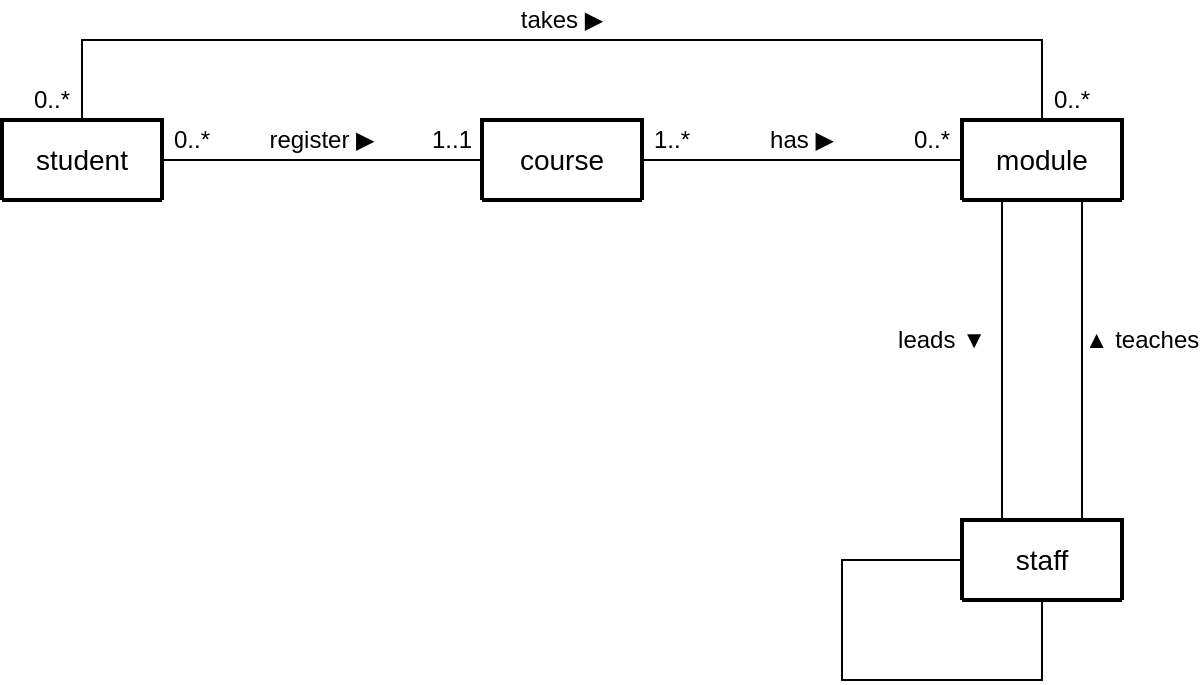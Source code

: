 <mxfile version="22.0.4" type="device">
  <diagram name="Page-1" id="HYddHKZGyt7I21FoaUDK">
    <mxGraphModel dx="956" dy="512" grid="1" gridSize="10" guides="1" tooltips="1" connect="1" arrows="1" fold="1" page="1" pageScale="1" pageWidth="827" pageHeight="1169" math="0" shadow="0">
      <root>
        <mxCell id="0" />
        <mxCell id="1" parent="0" />
        <mxCell id="rcC33J16OSXK96kEyNif-19" style="edgeStyle=orthogonalEdgeStyle;rounded=0;orthogonalLoop=1;jettySize=auto;html=1;entryX=0;entryY=0.5;entryDx=0;entryDy=0;endArrow=none;endFill=0;" edge="1" parent="1" source="rcC33J16OSXK96kEyNif-14" target="rcC33J16OSXK96kEyNif-16">
          <mxGeometry relative="1" as="geometry" />
        </mxCell>
        <mxCell id="rcC33J16OSXK96kEyNif-14" value="course" style="swimlane;childLayout=stackLayout;horizontal=1;startSize=50;horizontalStack=0;rounded=1;fontSize=14;fontStyle=0;strokeWidth=2;resizeParent=0;resizeLast=1;shadow=0;dashed=0;align=center;arcSize=4;whiteSpace=wrap;html=1;" vertex="1" collapsed="1" parent="1">
          <mxGeometry x="440" y="120" width="80" height="40" as="geometry">
            <mxRectangle x="90" y="130" width="160" height="120" as="alternateBounds" />
          </mxGeometry>
        </mxCell>
        <mxCell id="rcC33J16OSXK96kEyNif-15" value="+Attribute1&#xa;+Attribute2&#xa;+Attribute3" style="align=left;strokeColor=none;fillColor=none;spacingLeft=4;fontSize=12;verticalAlign=top;resizable=0;rotatable=0;part=1;html=1;" vertex="1" parent="rcC33J16OSXK96kEyNif-14">
          <mxGeometry y="50" width="160" height="70" as="geometry" />
        </mxCell>
        <mxCell id="rcC33J16OSXK96kEyNif-16" value="module" style="swimlane;childLayout=stackLayout;horizontal=1;startSize=50;horizontalStack=0;rounded=1;fontSize=14;fontStyle=0;strokeWidth=2;resizeParent=0;resizeLast=1;shadow=0;dashed=0;align=center;arcSize=4;whiteSpace=wrap;html=1;" vertex="1" collapsed="1" parent="1">
          <mxGeometry x="680" y="120" width="80" height="40" as="geometry">
            <mxRectangle x="90" y="130" width="160" height="120" as="alternateBounds" />
          </mxGeometry>
        </mxCell>
        <mxCell id="rcC33J16OSXK96kEyNif-17" value="+Attribute1&#xa;+Attribute2&#xa;+Attribute3" style="align=left;strokeColor=none;fillColor=none;spacingLeft=4;fontSize=12;verticalAlign=top;resizable=0;rotatable=0;part=1;html=1;" vertex="1" parent="rcC33J16OSXK96kEyNif-16">
          <mxGeometry y="50" width="160" height="70" as="geometry" />
        </mxCell>
        <mxCell id="rcC33J16OSXK96kEyNif-34" style="edgeStyle=orthogonalEdgeStyle;rounded=0;orthogonalLoop=1;jettySize=auto;html=1;entryX=0;entryY=0.5;entryDx=0;entryDy=0;endArrow=none;endFill=0;" edge="1" parent="1" source="rcC33J16OSXK96kEyNif-32" target="rcC33J16OSXK96kEyNif-14">
          <mxGeometry relative="1" as="geometry" />
        </mxCell>
        <mxCell id="rcC33J16OSXK96kEyNif-42" style="edgeStyle=orthogonalEdgeStyle;rounded=0;orthogonalLoop=1;jettySize=auto;html=1;entryX=0.75;entryY=0;entryDx=0;entryDy=0;endArrow=none;endFill=0;exitX=0.75;exitY=1;exitDx=0;exitDy=0;" edge="1" parent="1" source="rcC33J16OSXK96kEyNif-16" target="rcC33J16OSXK96kEyNif-35">
          <mxGeometry relative="1" as="geometry">
            <Array as="points">
              <mxPoint x="740" y="240" />
              <mxPoint x="740" y="240" />
            </Array>
          </mxGeometry>
        </mxCell>
        <mxCell id="rcC33J16OSXK96kEyNif-43" style="edgeStyle=orthogonalEdgeStyle;rounded=0;orthogonalLoop=1;jettySize=auto;html=1;entryX=0.5;entryY=0;entryDx=0;entryDy=0;endArrow=none;endFill=0;" edge="1" parent="1" source="rcC33J16OSXK96kEyNif-32" target="rcC33J16OSXK96kEyNif-16">
          <mxGeometry relative="1" as="geometry">
            <Array as="points">
              <mxPoint x="240" y="80" />
              <mxPoint x="720" y="80" />
            </Array>
          </mxGeometry>
        </mxCell>
        <mxCell id="rcC33J16OSXK96kEyNif-32" value="student" style="swimlane;childLayout=stackLayout;horizontal=1;startSize=50;horizontalStack=0;rounded=1;fontSize=14;fontStyle=0;strokeWidth=2;resizeParent=0;resizeLast=1;shadow=0;dashed=0;align=center;arcSize=4;whiteSpace=wrap;html=1;" vertex="1" collapsed="1" parent="1">
          <mxGeometry x="200" y="120" width="80" height="40" as="geometry">
            <mxRectangle x="90" y="130" width="160" height="120" as="alternateBounds" />
          </mxGeometry>
        </mxCell>
        <mxCell id="rcC33J16OSXK96kEyNif-33" value="+Attribute1&#xa;+Attribute2&#xa;+Attribute3" style="align=left;strokeColor=none;fillColor=none;spacingLeft=4;fontSize=12;verticalAlign=top;resizable=0;rotatable=0;part=1;html=1;" vertex="1" parent="rcC33J16OSXK96kEyNif-32">
          <mxGeometry y="50" width="160" height="70" as="geometry" />
        </mxCell>
        <mxCell id="rcC33J16OSXK96kEyNif-47" style="edgeStyle=orthogonalEdgeStyle;rounded=0;orthogonalLoop=1;jettySize=auto;html=1;entryX=0.25;entryY=1;entryDx=0;entryDy=0;exitX=0.25;exitY=0;exitDx=0;exitDy=0;endArrow=none;endFill=0;" edge="1" parent="1" source="rcC33J16OSXK96kEyNif-35" target="rcC33J16OSXK96kEyNif-16">
          <mxGeometry relative="1" as="geometry" />
        </mxCell>
        <mxCell id="rcC33J16OSXK96kEyNif-35" value="staff" style="swimlane;childLayout=stackLayout;horizontal=1;startSize=50;horizontalStack=0;rounded=1;fontSize=14;fontStyle=0;strokeWidth=2;resizeParent=0;resizeLast=1;shadow=0;dashed=0;align=center;arcSize=4;whiteSpace=wrap;html=1;" vertex="1" collapsed="1" parent="1">
          <mxGeometry x="680" y="320" width="80" height="40" as="geometry">
            <mxRectangle x="90" y="130" width="160" height="120" as="alternateBounds" />
          </mxGeometry>
        </mxCell>
        <mxCell id="rcC33J16OSXK96kEyNif-36" value="+Attribute1&#xa;+Attribute2&#xa;+Attribute3" style="align=left;strokeColor=none;fillColor=none;spacingLeft=4;fontSize=12;verticalAlign=top;resizable=0;rotatable=0;part=1;html=1;" vertex="1" parent="rcC33J16OSXK96kEyNif-35">
          <mxGeometry y="50" width="160" height="70" as="geometry" />
        </mxCell>
        <mxCell id="rcC33J16OSXK96kEyNif-39" value="register ▶" style="text;html=1;strokeColor=none;fillColor=none;align=center;verticalAlign=middle;whiteSpace=wrap;rounded=0;" vertex="1" parent="1">
          <mxGeometry x="330" y="120" width="60" height="20" as="geometry" />
        </mxCell>
        <mxCell id="rcC33J16OSXK96kEyNif-40" value="0..*" style="text;html=1;strokeColor=none;fillColor=none;align=center;verticalAlign=middle;whiteSpace=wrap;rounded=0;" vertex="1" parent="1">
          <mxGeometry x="280" y="120" width="30" height="20" as="geometry" />
        </mxCell>
        <mxCell id="rcC33J16OSXK96kEyNif-41" value="1..1" style="text;html=1;strokeColor=none;fillColor=none;align=center;verticalAlign=middle;whiteSpace=wrap;rounded=0;" vertex="1" parent="1">
          <mxGeometry x="410" y="120" width="30" height="20" as="geometry" />
        </mxCell>
        <mxCell id="rcC33J16OSXK96kEyNif-44" value="takes ▶" style="text;html=1;strokeColor=none;fillColor=none;align=center;verticalAlign=middle;whiteSpace=wrap;rounded=0;" vertex="1" parent="1">
          <mxGeometry x="450" y="60" width="60" height="20" as="geometry" />
        </mxCell>
        <mxCell id="rcC33J16OSXK96kEyNif-45" value="0..*" style="text;html=1;strokeColor=none;fillColor=none;align=center;verticalAlign=middle;whiteSpace=wrap;rounded=0;" vertex="1" parent="1">
          <mxGeometry x="210" y="100" width="30" height="20" as="geometry" />
        </mxCell>
        <mxCell id="rcC33J16OSXK96kEyNif-46" value="0..*" style="text;html=1;strokeColor=none;fillColor=none;align=center;verticalAlign=middle;whiteSpace=wrap;rounded=0;" vertex="1" parent="1">
          <mxGeometry x="720" y="100" width="30" height="20" as="geometry" />
        </mxCell>
        <mxCell id="rcC33J16OSXK96kEyNif-21" value="has ▶" style="text;html=1;strokeColor=none;fillColor=none;align=center;verticalAlign=middle;whiteSpace=wrap;rounded=0;" vertex="1" parent="1">
          <mxGeometry x="570" y="120" width="60" height="20" as="geometry" />
        </mxCell>
        <mxCell id="rcC33J16OSXK96kEyNif-22" value="1..*" style="text;html=1;strokeColor=none;fillColor=none;align=center;verticalAlign=middle;whiteSpace=wrap;rounded=0;" vertex="1" parent="1">
          <mxGeometry x="520" y="120" width="30" height="20" as="geometry" />
        </mxCell>
        <mxCell id="rcC33J16OSXK96kEyNif-24" value="0..*" style="text;html=1;strokeColor=none;fillColor=none;align=center;verticalAlign=middle;whiteSpace=wrap;rounded=0;" vertex="1" parent="1">
          <mxGeometry x="650" y="120" width="30" height="20" as="geometry" />
        </mxCell>
        <mxCell id="rcC33J16OSXK96kEyNif-49" value="▲ teaches" style="text;html=1;strokeColor=none;fillColor=none;align=center;verticalAlign=middle;whiteSpace=wrap;rounded=0;" vertex="1" parent="1">
          <mxGeometry x="740" y="220" width="60" height="20" as="geometry" />
        </mxCell>
        <mxCell id="rcC33J16OSXK96kEyNif-50" value="leads ▼" style="text;html=1;strokeColor=none;fillColor=none;align=center;verticalAlign=middle;whiteSpace=wrap;rounded=0;" vertex="1" parent="1">
          <mxGeometry x="640" y="220" width="60" height="20" as="geometry" />
        </mxCell>
        <mxCell id="rcC33J16OSXK96kEyNif-51" style="edgeStyle=orthogonalEdgeStyle;rounded=0;orthogonalLoop=1;jettySize=auto;html=1;entryX=0;entryY=0.5;entryDx=0;entryDy=0;exitX=0.5;exitY=1;exitDx=0;exitDy=0;endArrow=none;endFill=0;" edge="1" parent="1" source="rcC33J16OSXK96kEyNif-35" target="rcC33J16OSXK96kEyNif-35">
          <mxGeometry relative="1" as="geometry">
            <Array as="points">
              <mxPoint x="720" y="400" />
              <mxPoint x="620" y="400" />
              <mxPoint x="620" y="340" />
            </Array>
          </mxGeometry>
        </mxCell>
      </root>
    </mxGraphModel>
  </diagram>
</mxfile>
